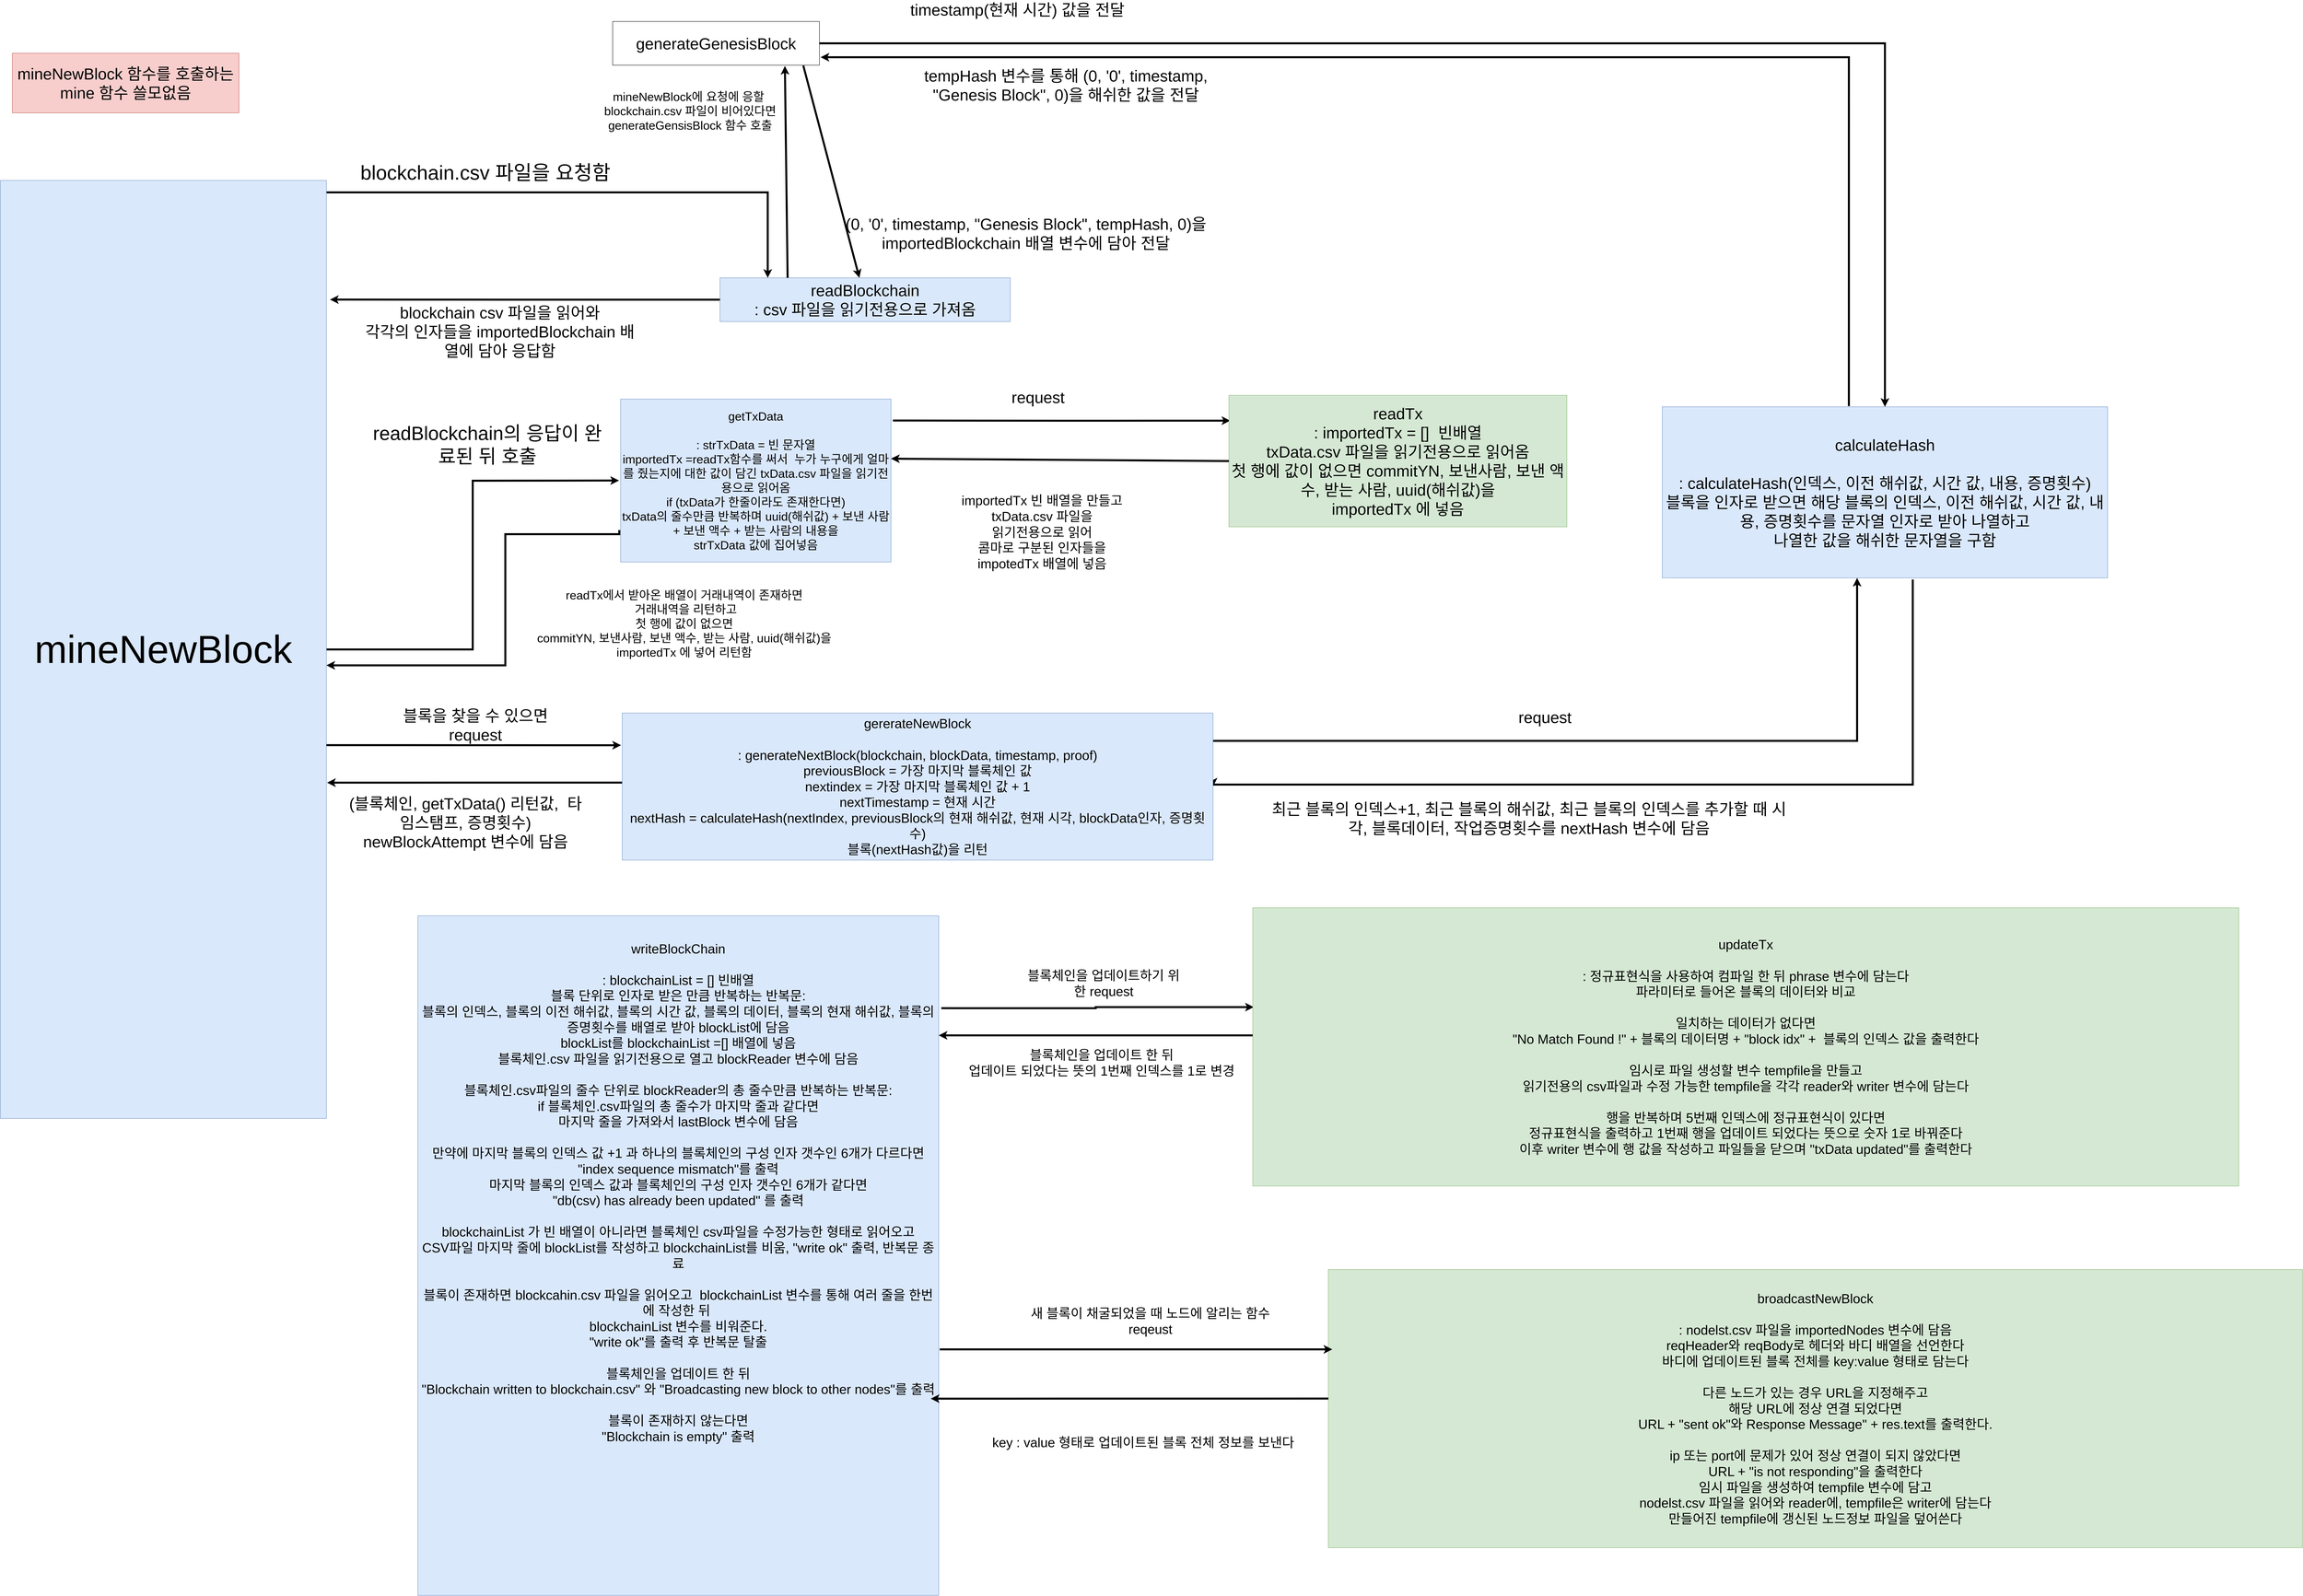 <mxfile version="14.8.0" type="github">
  <diagram id="ZawBvJ3uUS1KWoCtV5v_" name="Page-1">
    <mxGraphModel dx="7787" dy="5129" grid="1" gridSize="10" guides="1" tooltips="1" connect="1" arrows="1" fold="1" page="1" pageScale="1" pageWidth="827" pageHeight="1169" math="0" shadow="0">
      <root>
        <mxCell id="0" />
        <mxCell id="1" parent="0" />
        <mxCell id="WwcDMoaWUqZJNT8HYI9G-2" value="&lt;font style=&quot;font-size: 40px&quot;&gt;mineNewBlock 함수를 호출하는 mine 함수 쓸모없음&lt;/font&gt;" style="rounded=0;whiteSpace=wrap;html=1;fillColor=#f8cecc;strokeColor=#b85450;" parent="1" vertex="1">
          <mxGeometry x="-730" y="100" width="570" height="150" as="geometry" />
        </mxCell>
        <mxCell id="6jqxfhGO3ziuB4b0KIC6-3" value="" style="edgeStyle=orthogonalEdgeStyle;rounded=0;orthogonalLoop=1;jettySize=auto;html=1;strokeWidth=5;" parent="1" source="6jqxfhGO3ziuB4b0KIC6-1" edge="1">
          <mxGeometry relative="1" as="geometry">
            <Array as="points">
              <mxPoint x="1170" y="450" />
            </Array>
            <mxPoint x="1170" y="665" as="targetPoint" />
          </mxGeometry>
        </mxCell>
        <mxCell id="6jqxfhGO3ziuB4b0KIC6-27" style="edgeStyle=orthogonalEdgeStyle;rounded=0;orthogonalLoop=1;jettySize=auto;html=1;strokeWidth=5;" parent="1" source="6jqxfhGO3ziuB4b0KIC6-1" edge="1">
          <mxGeometry relative="1" as="geometry">
            <mxPoint x="796" y="1175" as="targetPoint" />
          </mxGeometry>
        </mxCell>
        <mxCell id="6jqxfhGO3ziuB4b0KIC6-1" value="&lt;font style=&quot;font-size: 98px&quot;&gt;mineNewBlock&lt;/font&gt;" style="rounded=0;whiteSpace=wrap;html=1;fillColor=#dae8fc;strokeColor=#6c8ebf;" parent="1" vertex="1">
          <mxGeometry x="-760" y="420" width="820" height="2360" as="geometry" />
        </mxCell>
        <mxCell id="6jqxfhGO3ziuB4b0KIC6-6" style="edgeStyle=orthogonalEdgeStyle;rounded=0;orthogonalLoop=1;jettySize=auto;html=1;entryX=1.011;entryY=0.127;entryDx=0;entryDy=0;entryPerimeter=0;strokeWidth=5;" parent="1" source="6jqxfhGO3ziuB4b0KIC6-2" target="6jqxfhGO3ziuB4b0KIC6-1" edge="1">
          <mxGeometry relative="1" as="geometry" />
        </mxCell>
        <mxCell id="6jqxfhGO3ziuB4b0KIC6-2" value="&lt;font style=&quot;font-size: 40px&quot;&gt;readBlockchain&lt;br&gt;: csv 파일을 읽기전용으로 가져옴&lt;/font&gt;" style="rounded=0;whiteSpace=wrap;html=1;fillColor=#dae8fc;strokeColor=#6c8ebf;" parent="1" vertex="1">
          <mxGeometry x="1050" y="665" width="730" height="110" as="geometry" />
        </mxCell>
        <mxCell id="6jqxfhGO3ziuB4b0KIC6-4" value="&lt;font style=&quot;font-size: 50px&quot;&gt;blockchain.csv 파일을 요청함&lt;/font&gt;" style="text;html=1;strokeColor=none;fillColor=none;align=center;verticalAlign=middle;whiteSpace=wrap;rounded=0;strokeWidth=50;" parent="1" vertex="1">
          <mxGeometry x="110" y="390" width="700" height="20" as="geometry" />
        </mxCell>
        <mxCell id="6jqxfhGO3ziuB4b0KIC6-7" value="&lt;font style=&quot;font-size: 30px&quot;&gt;mineNewBlock에 요청에 응할&amp;nbsp;&lt;br&gt;blockchain.csv 파일이 비어있다면&lt;br&gt;generateGensisBlock 함수 호출&lt;/font&gt;" style="text;html=1;strokeColor=none;fillColor=none;align=center;verticalAlign=middle;whiteSpace=wrap;rounded=0;" parent="1" vertex="1">
          <mxGeometry x="710" y="170" width="530" height="150" as="geometry" />
        </mxCell>
        <mxCell id="6jqxfhGO3ziuB4b0KIC6-18" style="edgeStyle=orthogonalEdgeStyle;rounded=0;orthogonalLoop=1;jettySize=auto;html=1;strokeWidth=5;" parent="1" source="6jqxfhGO3ziuB4b0KIC6-9" target="6jqxfhGO3ziuB4b0KIC6-15" edge="1">
          <mxGeometry relative="1" as="geometry" />
        </mxCell>
        <mxCell id="6jqxfhGO3ziuB4b0KIC6-9" value="&lt;font style=&quot;font-size: 40px&quot;&gt;generateGenesisBlock&lt;/font&gt;" style="rounded=0;whiteSpace=wrap;html=1;" parent="1" vertex="1">
          <mxGeometry x="780" y="20" width="520" height="110" as="geometry" />
        </mxCell>
        <mxCell id="6jqxfhGO3ziuB4b0KIC6-11" value="&lt;font style=&quot;font-size: 40px&quot;&gt;blockchain csv 파일을 읽어와 &lt;br&gt;각각의 인자들을 importedBlockchain 배열에 담아 응답함&lt;/font&gt;" style="text;html=1;strokeColor=none;fillColor=none;align=center;verticalAlign=middle;whiteSpace=wrap;rounded=0;" parent="1" vertex="1">
          <mxGeometry x="150" y="790" width="693" height="20" as="geometry" />
        </mxCell>
        <mxCell id="6jqxfhGO3ziuB4b0KIC6-14" value="" style="endArrow=classic;html=1;entryX=0.833;entryY=1.018;entryDx=0;entryDy=0;entryPerimeter=0;strokeWidth=5;" parent="1" target="6jqxfhGO3ziuB4b0KIC6-9" edge="1">
          <mxGeometry width="50" height="50" relative="1" as="geometry">
            <mxPoint x="1220" y="665" as="sourcePoint" />
            <mxPoint x="1270" y="615" as="targetPoint" />
          </mxGeometry>
        </mxCell>
        <mxCell id="F4bu-nf3NjeCrGEkatl8-10" style="edgeStyle=orthogonalEdgeStyle;rounded=0;orthogonalLoop=1;jettySize=auto;html=1;exitX=0.419;exitY=-0.004;exitDx=0;exitDy=0;strokeWidth=5;exitPerimeter=0;" edge="1" parent="1" source="6jqxfhGO3ziuB4b0KIC6-15">
          <mxGeometry relative="1" as="geometry">
            <mxPoint x="1303" y="110" as="targetPoint" />
            <Array as="points">
              <mxPoint x="3889" y="110" />
            </Array>
          </mxGeometry>
        </mxCell>
        <mxCell id="F4bu-nf3NjeCrGEkatl8-41" style="edgeStyle=orthogonalEdgeStyle;rounded=0;orthogonalLoop=1;jettySize=auto;html=1;strokeWidth=5;entryX=1;entryY=0.5;entryDx=0;entryDy=0;" edge="1" parent="1" target="F4bu-nf3NjeCrGEkatl8-7">
          <mxGeometry relative="1" as="geometry">
            <mxPoint x="3980" y="1940" as="targetPoint" />
            <mxPoint x="4050" y="1424" as="sourcePoint" />
            <Array as="points">
              <mxPoint x="4050" y="1424" />
              <mxPoint x="4050" y="1940" />
              <mxPoint x="2290" y="1940" />
            </Array>
          </mxGeometry>
        </mxCell>
        <mxCell id="6jqxfhGO3ziuB4b0KIC6-15" value="&lt;font style=&quot;font-size: 40px&quot;&gt;calculateHash&lt;br&gt;&lt;br&gt;&lt;/font&gt;&lt;div style=&quot;font-size: 40px&quot;&gt;&lt;font style=&quot;font-size: 40px&quot;&gt;: calculateHash(인덱스, 이전 해쉬값, 시간 값, 내용, 증명횟수)&lt;/font&gt;&lt;/div&gt;&lt;div style=&quot;font-size: 40px&quot;&gt;&lt;font style=&quot;font-size: 40px&quot;&gt;블록을 인자로 받으면 해당 블록의 인덱스, 이전 해쉬값, 시간 값, 내용, 증명횟수를 문자열 인자로 받아 나열하고&lt;/font&gt;&lt;/div&gt;&lt;div style=&quot;font-size: 40px&quot;&gt;&lt;font style=&quot;font-size: 40px&quot;&gt;나열한 값을 해쉬한 문자열을 구함&lt;/font&gt;&lt;/div&gt;" style="rounded=0;whiteSpace=wrap;html=1;fillColor=#dae8fc;strokeColor=#6c8ebf;" parent="1" vertex="1">
          <mxGeometry x="3420" y="989.5" width="1120" height="430.5" as="geometry" />
        </mxCell>
        <mxCell id="6jqxfhGO3ziuB4b0KIC6-20" value="&lt;font style=&quot;font-size: 40px&quot;&gt;timestamp(현재 시간) 값을 전달&lt;/font&gt;" style="text;html=1;strokeColor=none;fillColor=none;align=center;verticalAlign=middle;whiteSpace=wrap;rounded=0;" parent="1" vertex="1">
          <mxGeometry x="1450" y="-20" width="696" height="20" as="geometry" />
        </mxCell>
        <mxCell id="6jqxfhGO3ziuB4b0KIC6-21" value="&lt;font style=&quot;font-size: 40px&quot;&gt;tempHash 변수를 통해 (0, &#39;0&#39;, timestamp, &quot;Genesis Block&quot;, 0)을 해쉬한 값을 전달&lt;/font&gt;" style="text;html=1;strokeColor=none;fillColor=none;align=center;verticalAlign=middle;whiteSpace=wrap;rounded=0;strokeWidth=40;" parent="1" vertex="1">
          <mxGeometry x="1490" y="120" width="860" height="120" as="geometry" />
        </mxCell>
        <mxCell id="6jqxfhGO3ziuB4b0KIC6-23" value="" style="endArrow=classic;html=1;strokeWidth=5;exitX=0.922;exitY=1.009;exitDx=0;exitDy=0;exitPerimeter=0;" parent="1" source="6jqxfhGO3ziuB4b0KIC6-9" target="6jqxfhGO3ziuB4b0KIC6-2" edge="1">
          <mxGeometry width="50" height="50" relative="1" as="geometry">
            <mxPoint x="1240" y="240" as="sourcePoint" />
            <mxPoint x="1310" y="300" as="targetPoint" />
          </mxGeometry>
        </mxCell>
        <mxCell id="6jqxfhGO3ziuB4b0KIC6-24" value="&lt;font style=&quot;font-size: 40px&quot;&gt;(0, &#39;0&#39;, timestamp, &quot;Genesis Block&quot;, tempHash, 0)을&lt;br&gt;importedBlockchain 배열 변수에 담아 전달&lt;/font&gt;" style="text;html=1;strokeColor=none;fillColor=none;align=center;verticalAlign=middle;whiteSpace=wrap;rounded=0;" parent="1" vertex="1">
          <mxGeometry x="1360" y="400" width="919" height="305" as="geometry" />
        </mxCell>
        <mxCell id="6jqxfhGO3ziuB4b0KIC6-30" style="edgeStyle=orthogonalEdgeStyle;rounded=0;orthogonalLoop=1;jettySize=auto;html=1;strokeWidth=5;entryX=0.004;entryY=0.193;entryDx=0;entryDy=0;entryPerimeter=0;" parent="1" target="6jqxfhGO3ziuB4b0KIC6-29" edge="1">
          <mxGeometry relative="1" as="geometry">
            <mxPoint x="1485" y="1024" as="sourcePoint" />
            <mxPoint x="2220" y="1010" as="targetPoint" />
            <Array as="points" />
          </mxGeometry>
        </mxCell>
        <mxCell id="F4bu-nf3NjeCrGEkatl8-6" style="edgeStyle=orthogonalEdgeStyle;rounded=0;orthogonalLoop=1;jettySize=auto;html=1;strokeWidth=5;exitX=-0.005;exitY=0.804;exitDx=0;exitDy=0;exitPerimeter=0;" edge="1" parent="1" source="6jqxfhGO3ziuB4b0KIC6-25" target="6jqxfhGO3ziuB4b0KIC6-1">
          <mxGeometry relative="1" as="geometry">
            <mxPoint x="485.333" y="1640" as="targetPoint" />
            <Array as="points">
              <mxPoint x="797" y="1310" />
              <mxPoint x="510" y="1310" />
              <mxPoint x="510" y="1640" />
            </Array>
          </mxGeometry>
        </mxCell>
        <mxCell id="6jqxfhGO3ziuB4b0KIC6-25" value="&lt;font style=&quot;font-size: 30px&quot;&gt;getTxData&lt;br&gt;&lt;br&gt;:&amp;nbsp;strTxData = 빈 문자열&lt;/font&gt;&lt;div style=&quot;font-size: 30px&quot;&gt;&lt;font style=&quot;font-size: 30px&quot;&gt;importedTx =readTx함수를 써서&amp;nbsp; 누가 누구에게 얼마를 줬는지에 대한 값이 담긴 txData.csv 파일을 읽기전용으로 읽어옴&lt;/font&gt;&lt;/div&gt;&lt;div style=&quot;font-size: 30px&quot;&gt;&lt;font style=&quot;font-size: 30px&quot;&gt;if (txData가 한줄이라도 존재한다면)&lt;/font&gt;&lt;/div&gt;&lt;div style=&quot;font-size: 30px&quot;&gt;&lt;font style=&quot;font-size: 30px&quot;&gt;txData의 줄수만큼 반복하며 uuid(해쉬값) + 보낸 사람 + 보낸 액수 + 받는 사람의 내용을&lt;/font&gt;&lt;/div&gt;&lt;div style=&quot;font-size: 30px&quot;&gt;&lt;font style=&quot;font-size: 30px&quot;&gt;strTxData 값에 집어넣음&lt;/font&gt;&lt;/div&gt;" style="rounded=0;whiteSpace=wrap;html=1;fillColor=#dae8fc;strokeColor=#6c8ebf;" parent="1" vertex="1">
          <mxGeometry x="800" y="970" width="680" height="410" as="geometry" />
        </mxCell>
        <mxCell id="6jqxfhGO3ziuB4b0KIC6-28" value="&lt;font style=&quot;font-size: 48px&quot;&gt;readBlockchain의 응답이 완료된 뒤 호출&lt;/font&gt;" style="text;html=1;strokeColor=none;fillColor=none;align=center;verticalAlign=middle;whiteSpace=wrap;rounded=0;" parent="1" vertex="1">
          <mxGeometry x="170" y="1050" width="590" height="70" as="geometry" />
        </mxCell>
        <mxCell id="6jqxfhGO3ziuB4b0KIC6-29" value="&lt;font style=&quot;font-size: 40px&quot;&gt;readTx&lt;br&gt;&lt;/font&gt;&lt;div style=&quot;font-size: 40px&quot;&gt;&lt;font style=&quot;font-size: 40px&quot;&gt;: importedTx = []&amp;nbsp; 빈배열&lt;/font&gt;&lt;/div&gt;&lt;div style=&quot;font-size: 40px&quot;&gt;&lt;font style=&quot;font-size: 40px&quot;&gt;txData.csv 파일을 읽기전용으로 읽어옴&lt;/font&gt;&lt;/div&gt;&lt;div style=&quot;font-size: 40px&quot;&gt;&lt;font style=&quot;font-size: 40px&quot;&gt;첫 행에 값이 없으면 commitYN, 보낸사람, 보낸 액수, 받는 사람, uuid(해쉬값)을&lt;/font&gt;&lt;/div&gt;&lt;div style=&quot;font-size: 40px&quot;&gt;&lt;font style=&quot;font-size: 40px&quot;&gt;importedTx 에 넣음&lt;/font&gt;&lt;/div&gt;" style="rounded=0;whiteSpace=wrap;html=1;fillColor=#d5e8d4;strokeColor=#82b366;" parent="1" vertex="1">
          <mxGeometry x="2330" y="960.5" width="850" height="331" as="geometry" />
        </mxCell>
        <mxCell id="F4bu-nf3NjeCrGEkatl8-1" value="&lt;font style=&quot;font-size: 40px&quot;&gt;request&lt;/font&gt;" style="text;html=1;strokeColor=none;fillColor=none;align=center;verticalAlign=middle;whiteSpace=wrap;rounded=0;" vertex="1" parent="1">
          <mxGeometry x="1800" y="950" width="100" height="29" as="geometry" />
        </mxCell>
        <mxCell id="F4bu-nf3NjeCrGEkatl8-2" value="&lt;font style=&quot;font-size: 33px&quot;&gt;&lt;br&gt;importedTx 빈 배열을 만들고&lt;br&gt;txData.csv 파일을 &lt;br&gt;읽기전용으로 읽어&lt;br&gt;콤마로 구분된 인자들을 &lt;br&gt;impotedTx 배열에 넣음&lt;/font&gt;" style="text;html=1;strokeColor=none;fillColor=none;align=center;verticalAlign=middle;whiteSpace=wrap;rounded=0;" vertex="1" parent="1">
          <mxGeometry x="1480" y="1160" width="760" height="250" as="geometry" />
        </mxCell>
        <mxCell id="F4bu-nf3NjeCrGEkatl8-4" value="" style="endArrow=classic;html=1;strokeWidth=5;exitX=0;exitY=0.5;exitDx=0;exitDy=0;" edge="1" parent="1" source="6jqxfhGO3ziuB4b0KIC6-29">
          <mxGeometry width="50" height="50" relative="1" as="geometry">
            <mxPoint x="2220" y="1140" as="sourcePoint" />
            <mxPoint x="1480" y="1120" as="targetPoint" />
          </mxGeometry>
        </mxCell>
        <mxCell id="F4bu-nf3NjeCrGEkatl8-5" value="&lt;font style=&quot;font-size: 30px&quot;&gt;readTx에서 받아온 배열이 거래내역이 존재하면&lt;br&gt;&amp;nbsp;거래내역을 리턴하고&lt;br&gt;첫 행에 값이 없으면 &lt;br&gt;commitYN, 보낸사람, 보낸 액수, 받는 사람, uuid(해쉬값)을&lt;br&gt;importedTx 에 넣어 리턴함&lt;/font&gt;" style="text;html=1;strokeColor=none;fillColor=none;align=center;verticalAlign=middle;whiteSpace=wrap;rounded=0;" vertex="1" parent="1">
          <mxGeometry x="520" y="1470" width="880" height="130" as="geometry" />
        </mxCell>
        <mxCell id="F4bu-nf3NjeCrGEkatl8-12" style="edgeStyle=orthogonalEdgeStyle;rounded=0;orthogonalLoop=1;jettySize=auto;html=1;strokeWidth=5;" edge="1" parent="1" source="F4bu-nf3NjeCrGEkatl8-7">
          <mxGeometry relative="1" as="geometry">
            <mxPoint x="3910" y="1420" as="targetPoint" />
            <Array as="points">
              <mxPoint x="3910" y="1830" />
              <mxPoint x="3910" y="1420" />
            </Array>
          </mxGeometry>
        </mxCell>
        <mxCell id="F4bu-nf3NjeCrGEkatl8-19" style="edgeStyle=orthogonalEdgeStyle;rounded=0;orthogonalLoop=1;jettySize=auto;html=1;entryX=1.002;entryY=0.642;entryDx=0;entryDy=0;entryPerimeter=0;strokeWidth=5;" edge="1" parent="1" source="F4bu-nf3NjeCrGEkatl8-7" target="6jqxfhGO3ziuB4b0KIC6-1">
          <mxGeometry relative="1" as="geometry">
            <Array as="points">
              <mxPoint x="630" y="1935" />
              <mxPoint x="630" y="1935" />
            </Array>
          </mxGeometry>
        </mxCell>
        <mxCell id="F4bu-nf3NjeCrGEkatl8-7" value="&lt;font style=&quot;font-size: 33px&quot;&gt;gererateNewBlock&lt;br&gt;&lt;br&gt;:&amp;nbsp;generateNextBlock(blockchain, blockData, timestamp, proof)&lt;/font&gt;&lt;div style=&quot;font-size: 33px&quot;&gt;&lt;font style=&quot;font-size: 33px&quot;&gt;previousBlock = 가장 마지막 블록체인 값&lt;/font&gt;&lt;/div&gt;&lt;div style=&quot;font-size: 33px&quot;&gt;&lt;font style=&quot;font-size: 33px&quot;&gt;nextindex = 가장 마지막 블록체인 값 + 1&lt;/font&gt;&lt;/div&gt;&lt;div style=&quot;font-size: 33px&quot;&gt;&lt;font style=&quot;font-size: 33px&quot;&gt;nextTimestamp = 현재 시간&lt;/font&gt;&lt;/div&gt;&lt;div style=&quot;font-size: 33px&quot;&gt;&lt;font style=&quot;font-size: 33px&quot;&gt;nextHash = calculateHash(nextIndex, previousBlock의 현재 해쉬값, 현재 시각, blockData인자, 증명횟수)&lt;/font&gt;&lt;/div&gt;&lt;div style=&quot;font-size: 33px&quot;&gt;&lt;font style=&quot;font-size: 33px&quot;&gt;블록(nextHash값)을 리턴&lt;/font&gt;&lt;/div&gt;" style="rounded=0;whiteSpace=wrap;html=1;fillColor=#dae8fc;strokeColor=#6c8ebf;" vertex="1" parent="1">
          <mxGeometry x="804" y="1760" width="1486" height="370" as="geometry" />
        </mxCell>
        <mxCell id="F4bu-nf3NjeCrGEkatl8-11" value="" style="endArrow=classic;html=1;exitX=1;exitY=0.602;exitDx=0;exitDy=0;exitPerimeter=0;strokeWidth=5;" edge="1" parent="1" source="6jqxfhGO3ziuB4b0KIC6-1">
          <mxGeometry width="50" height="50" relative="1" as="geometry">
            <mxPoint x="490" y="1460" as="sourcePoint" />
            <mxPoint x="801" y="1841" as="targetPoint" />
          </mxGeometry>
        </mxCell>
        <mxCell id="F4bu-nf3NjeCrGEkatl8-14" value="&lt;font style=&quot;font-size: 40px&quot;&gt;최근 블록의 인덱스+1, 최근 블록의 해쉬값, 최근 블록의 인덱스를 추가할 때 시각, 블록데이터, 작업증명횟수를 nextHash 변수에 담음&lt;/font&gt;" style="text;html=1;strokeColor=none;fillColor=none;align=center;verticalAlign=middle;whiteSpace=wrap;rounded=0;" vertex="1" parent="1">
          <mxGeometry x="2420" y="2010" width="1330" height="30" as="geometry" />
        </mxCell>
        <mxCell id="F4bu-nf3NjeCrGEkatl8-18" value="&lt;font style=&quot;font-size: 40px&quot;&gt;request&lt;/font&gt;" style="text;html=1;strokeColor=none;fillColor=none;align=center;verticalAlign=middle;whiteSpace=wrap;rounded=0;" vertex="1" parent="1">
          <mxGeometry x="2970" y="1740" width="310" height="60" as="geometry" />
        </mxCell>
        <mxCell id="F4bu-nf3NjeCrGEkatl8-20" value="&lt;font style=&quot;font-size: 40px&quot;&gt;블록을 찾을 수 있으면 request&lt;/font&gt;" style="text;html=1;strokeColor=none;fillColor=none;align=center;verticalAlign=middle;whiteSpace=wrap;rounded=0;strokeWidth=40;" vertex="1" parent="1">
          <mxGeometry x="200" y="1760" width="470" height="60" as="geometry" />
        </mxCell>
        <mxCell id="F4bu-nf3NjeCrGEkatl8-21" value="&lt;font style=&quot;font-size: 40px&quot;&gt;(블록체인, getTxData() 리턴값,&amp;nbsp; 타임스탬프, 증명횟수)&lt;br&gt;newBlockAttempt 변수에 담음&lt;/font&gt;" style="text;html=1;strokeColor=none;fillColor=none;align=center;verticalAlign=middle;whiteSpace=wrap;rounded=0;" vertex="1" parent="1">
          <mxGeometry x="110" y="1990" width="600" height="90" as="geometry" />
        </mxCell>
        <mxCell id="F4bu-nf3NjeCrGEkatl8-26" style="edgeStyle=orthogonalEdgeStyle;rounded=0;orthogonalLoop=1;jettySize=auto;html=1;strokeWidth=5;exitX=1.005;exitY=0.136;exitDx=0;exitDy=0;exitPerimeter=0;entryX=0.001;entryY=0.357;entryDx=0;entryDy=0;entryPerimeter=0;" edge="1" parent="1" source="F4bu-nf3NjeCrGEkatl8-23" target="F4bu-nf3NjeCrGEkatl8-24">
          <mxGeometry relative="1" as="geometry">
            <mxPoint x="1601" y="2330" as="sourcePoint" />
            <Array as="points" />
          </mxGeometry>
        </mxCell>
        <mxCell id="F4bu-nf3NjeCrGEkatl8-23" value="&lt;font style=&quot;font-size: 33px&quot;&gt;writeBlockChain&lt;br&gt;&lt;br&gt;:&amp;nbsp;blockchainList = [] 빈배열&lt;/font&gt;&lt;div style=&quot;font-size: 33px&quot;&gt;&lt;font style=&quot;font-size: 33px&quot;&gt;블록 단위로 인자로 받은 만큼 반복하는 반복문:&lt;/font&gt;&lt;/div&gt;&lt;div style=&quot;font-size: 33px&quot;&gt;&lt;font style=&quot;font-size: 33px&quot;&gt;블록의 인덱스, 블록의 이전 해쉬값, 블록의 시간 값, 블록의 데이터, 블록의 현재 해쉬값, 블록의 증명횟수를 배열로 받아 blockList에 담음&lt;/font&gt;&lt;/div&gt;&lt;div style=&quot;font-size: 33px&quot;&gt;&lt;font style=&quot;font-size: 33px&quot;&gt;blockList를 blockchainList =[] 배열에 넣음&lt;/font&gt;&lt;/div&gt;&lt;div style=&quot;font-size: 33px&quot;&gt;&lt;font style=&quot;font-size: 33px&quot;&gt;블록체인.csv 파일을 읽기전용으로 열고 blockReader 변수에 담음&lt;/font&gt;&lt;/div&gt;&lt;div style=&quot;font-size: 33px&quot;&gt;&lt;font style=&quot;font-size: 33px&quot;&gt;&lt;br&gt;&lt;/font&gt;&lt;/div&gt;&lt;div style=&quot;font-size: 33px&quot;&gt;&lt;font style=&quot;font-size: 33px&quot;&gt;블록체인.csv파일의 줄수 단위로 blockReader의 총 줄수만큼 반복하는 반복문:&lt;/font&gt;&lt;/div&gt;&lt;div style=&quot;font-size: 33px&quot;&gt;&lt;font style=&quot;font-size: 33px&quot;&gt;if 블록체인.csv파일의 총 줄수가 마지막 줄과 같다면&lt;/font&gt;&lt;/div&gt;&lt;div style=&quot;font-size: 33px&quot;&gt;&lt;font style=&quot;font-size: 33px&quot;&gt;마지막 줄을 가져와서 lastBlock 변수에 담음&lt;/font&gt;&lt;/div&gt;&lt;div style=&quot;font-size: 33px&quot;&gt;&lt;font style=&quot;font-size: 33px&quot;&gt;&lt;br&gt;&lt;/font&gt;&lt;/div&gt;&lt;div style=&quot;font-size: 33px&quot;&gt;&lt;font style=&quot;font-size: 33px&quot;&gt;만약에 마지막 블록의 인덱스 값 +1 과 하나의 블록체인의 구성 인자 갯수인 6개가 다르다면&lt;/font&gt;&lt;/div&gt;&lt;div style=&quot;font-size: 33px&quot;&gt;&lt;font style=&quot;font-size: 33px&quot;&gt;&quot;index sequence mismatch&quot;를 출력&lt;/font&gt;&lt;/div&gt;&lt;div style=&quot;font-size: 33px&quot;&gt;&lt;font style=&quot;font-size: 33px&quot;&gt;마지막 블록의 인덱스 값과 블록체인의 구성 인자 갯수인 6개가 같다면&lt;/font&gt;&lt;/div&gt;&lt;div style=&quot;font-size: 33px&quot;&gt;&lt;font style=&quot;font-size: 33px&quot;&gt;&quot;db(csv) has already been updated&quot; 를 출력&lt;/font&gt;&lt;/div&gt;&lt;div style=&quot;font-size: 33px&quot;&gt;&lt;font style=&quot;font-size: 33px&quot;&gt;&lt;br&gt;&lt;/font&gt;&lt;/div&gt;&lt;div style=&quot;font-size: 33px&quot;&gt;&lt;font style=&quot;font-size: 33px&quot;&gt;blockchainList 가 빈 배열이 아니라면 블록체인 csv파일을 수정가능한 형태로 읽어오고&lt;/font&gt;&lt;/div&gt;&lt;div style=&quot;font-size: 33px&quot;&gt;&lt;font style=&quot;font-size: 33px&quot;&gt;CSV파일 마지막 줄에 blockList를 작성하고 blockchainList를 비움, &quot;write ok&quot; 출력, 반복문 종료&lt;/font&gt;&lt;/div&gt;&lt;div style=&quot;font-size: 33px&quot;&gt;&lt;font style=&quot;font-size: 33px&quot;&gt;&lt;br&gt;&lt;/font&gt;&lt;/div&gt;&lt;div style=&quot;font-size: 33px&quot;&gt;&lt;font style=&quot;font-size: 33px&quot;&gt;블록이 존재하면 blockcahin.csv 파일을 읽어오고&amp;nbsp; blockchainList 변수를 통해 여러 줄을 한번에 작성한 뒤&amp;nbsp;&lt;/font&gt;&lt;/div&gt;&lt;div style=&quot;font-size: 33px&quot;&gt;&lt;font style=&quot;font-size: 33px&quot;&gt;blockchainList 변수를 비워준다.&lt;br&gt;&lt;/font&gt;&lt;/div&gt;&lt;div style=&quot;font-size: 33px&quot;&gt;&lt;font style=&quot;font-size: 33px&quot;&gt;&quot;write ok&quot;를 출력 후 반복문 탈출&lt;/font&gt;&lt;/div&gt;&lt;div style=&quot;font-size: 33px&quot;&gt;&lt;font style=&quot;font-size: 33px&quot;&gt;&lt;br&gt;&lt;/font&gt;&lt;/div&gt;&lt;div style=&quot;font-size: 33px&quot;&gt;&lt;font style=&quot;font-size: 33px&quot;&gt;블록체인을 업데이트 한 뒤&lt;/font&gt;&lt;/div&gt;&lt;div style=&quot;font-size: 33px&quot;&gt;&lt;font style=&quot;font-size: 33px&quot;&gt;&quot;Blockchain written to blockchain.csv&quot; 와 &quot;Broadcasting new block to other nodes&quot;를 출력&lt;/font&gt;&lt;/div&gt;&lt;div style=&quot;font-size: 33px&quot;&gt;&lt;font style=&quot;font-size: 33px&quot;&gt;&lt;br&gt;&lt;/font&gt;&lt;/div&gt;&lt;div style=&quot;font-size: 33px&quot;&gt;&lt;font style=&quot;font-size: 33px&quot;&gt;블록이 존재하지 않는다면&lt;/font&gt;&lt;/div&gt;&lt;div style=&quot;font-size: 33px&quot;&gt;&lt;font style=&quot;font-size: 33px&quot;&gt;&quot;Blockchain is empty&quot; 출력&lt;/font&gt;&lt;/div&gt;&lt;div style=&quot;font-size: 33px&quot;&gt;&lt;font style=&quot;font-size: 33px&quot;&gt;&lt;br&gt;&lt;/font&gt;&lt;/div&gt;&lt;div style=&quot;font-size: 33px&quot;&gt;&lt;font style=&quot;font-size: 33px&quot;&gt;&lt;br&gt;&lt;/font&gt;&lt;/div&gt;&lt;div style=&quot;font-size: 33px&quot;&gt;&lt;font style=&quot;font-size: 33px&quot;&gt;&lt;br&gt;&lt;/font&gt;&lt;/div&gt;&lt;div style=&quot;font-size: 33px&quot;&gt;&lt;font style=&quot;font-size: 33px&quot;&gt;&lt;br&gt;&lt;/font&gt;&lt;/div&gt;&lt;div style=&quot;font-size: 33px&quot;&gt;&lt;font style=&quot;font-size: 33px&quot;&gt;&lt;br&gt;&lt;/font&gt;&lt;/div&gt;&lt;div style=&quot;font-size: 33px&quot;&gt;&lt;font style=&quot;font-size: 33px&quot;&gt;&lt;br&gt;&lt;/font&gt;&lt;/div&gt;&lt;div style=&quot;font-size: 33px&quot;&gt;&lt;font style=&quot;font-size: 33px&quot;&gt;&lt;br&gt;&lt;/font&gt;&lt;/div&gt;&lt;div style=&quot;font-size: 33px&quot;&gt;&lt;br&gt;&lt;/div&gt;" style="rounded=0;whiteSpace=wrap;html=1;fillColor=#dae8fc;strokeColor=#6c8ebf;" vertex="1" parent="1">
          <mxGeometry x="290" y="2270" width="1310" height="1710" as="geometry" />
        </mxCell>
        <mxCell id="F4bu-nf3NjeCrGEkatl8-31" style="edgeStyle=orthogonalEdgeStyle;rounded=0;orthogonalLoop=1;jettySize=auto;html=1;entryX=1;entryY=0.176;entryDx=0;entryDy=0;entryPerimeter=0;strokeWidth=5;" edge="1" parent="1" source="F4bu-nf3NjeCrGEkatl8-24" target="F4bu-nf3NjeCrGEkatl8-23">
          <mxGeometry relative="1" as="geometry">
            <Array as="points">
              <mxPoint x="2180" y="2571" />
              <mxPoint x="2180" y="2571" />
            </Array>
          </mxGeometry>
        </mxCell>
        <mxCell id="F4bu-nf3NjeCrGEkatl8-24" value="&lt;font style=&quot;font-size: 33px&quot;&gt;updateTx&lt;br&gt;&lt;br&gt;: 정규표현식을 사용하여 컴파일 한 뒤 phrase 변수에 담는다&lt;br&gt;파라미터로 들어온 블록의 데이터와 비교&lt;br&gt;&lt;br&gt;일치하는 데이터가 없다면&lt;br&gt;&quot;No Match Found !&quot; + 블록의 데이터명 + &quot;block idx&quot; +&amp;nbsp; 블록의 인덱스 값을 출력한다&lt;br&gt;&lt;br&gt;임시로 파일 생성할 변수 tempfile을 만들고&lt;br&gt;읽기전용의 csv파일과 수정 가능한 tempfile을 각각 reader와 writer 변수에 담는다&lt;br&gt;&lt;br&gt;행을 반복하며 5번째 인덱스에 정규표현식이 있다면&lt;br&gt;정규표현식을 출력하고 1번째 행을 업데이트 되었다는 뜻으로 숫자 1로 바꿔준다&lt;br&gt;이후 writer 변수에 행 값을 작성하고 파일들을 닫으며 &quot;txData updated&quot;를 출력한다&lt;/font&gt;" style="rounded=0;whiteSpace=wrap;html=1;fillColor=#d5e8d4;strokeColor=#82b366;" vertex="1" parent="1">
          <mxGeometry x="2390" y="2250" width="2480" height="700" as="geometry" />
        </mxCell>
        <mxCell id="F4bu-nf3NjeCrGEkatl8-27" value="&lt;font style=&quot;font-size: 33px&quot;&gt;블록체인을 업데이트하기 위한 request&lt;/font&gt;" style="text;html=1;strokeColor=none;fillColor=none;align=center;verticalAlign=middle;whiteSpace=wrap;rounded=0;" vertex="1" parent="1">
          <mxGeometry x="1820" y="2400" width="390" height="80" as="geometry" />
        </mxCell>
        <mxCell id="F4bu-nf3NjeCrGEkatl8-29" value="&lt;font style=&quot;font-size: 33px&quot;&gt;블록체인을 업데이트 한 뒤 &lt;br&gt;업데이트 되었다는 뜻의 1번째 인덱스를 1로 변경&lt;/font&gt;" style="text;html=1;strokeColor=none;fillColor=none;align=center;verticalAlign=middle;whiteSpace=wrap;rounded=0;" vertex="1" parent="1">
          <mxGeometry x="1625" y="2600" width="770" height="80" as="geometry" />
        </mxCell>
        <mxCell id="F4bu-nf3NjeCrGEkatl8-32" value="&lt;font style=&quot;font-size: 33px&quot;&gt;broadcastNewBlock&lt;br&gt;&lt;br&gt;: nodelst.csv 파일을&amp;nbsp;importedNodes 변수에 담음&lt;br&gt;reqHeader와 reqBody로 헤더와 바디 배열을 선언한다&lt;br&gt;바디에 업데이트된 블록 전체를 key:value 형태로 담는다&lt;br&gt;&lt;br&gt;다른 노드가 있는 경우 URL을 지정해주고&lt;br&gt;해당 URL에 정상 연결 되었다면&lt;br&gt;URL + &quot;sent ok&quot;와 Response Message&quot; + res.text를 출력한다.&lt;br&gt;&lt;br&gt;ip 또는 port에 문제가 있어 정상 연결이 되지 않았다면&lt;br&gt;URL + &quot;is not responding&quot;을 출력한다&lt;br&gt;임시 파일을 생성하여 tempfile 변수에 담고&lt;br&gt;nodelst.csv 파일을 읽어와 reader에, tempfile은 writer에 담는다&lt;br&gt;만들어진 tempfile에 갱신된 노드정보 파일을 덮어쓴다&lt;/font&gt;" style="rounded=0;whiteSpace=wrap;html=1;fillColor=#d5e8d4;strokeColor=#82b366;" vertex="1" parent="1">
          <mxGeometry x="2580" y="3160" width="2450" height="700" as="geometry" />
        </mxCell>
        <mxCell id="F4bu-nf3NjeCrGEkatl8-33" value="" style="endArrow=classic;html=1;strokeWidth=5;exitX=1.002;exitY=0.638;exitDx=0;exitDy=0;exitPerimeter=0;" edge="1" parent="1" source="F4bu-nf3NjeCrGEkatl8-23">
          <mxGeometry width="50" height="50" relative="1" as="geometry">
            <mxPoint x="1670" y="1830" as="sourcePoint" />
            <mxPoint x="2590" y="3361" as="targetPoint" />
          </mxGeometry>
        </mxCell>
        <mxCell id="F4bu-nf3NjeCrGEkatl8-34" value="&lt;font style=&quot;font-size: 33px&quot;&gt;새 블록이 채굴되었을 때 노드에 알리는 함수 reqeust&lt;/font&gt;" style="text;html=1;strokeColor=none;fillColor=none;align=center;verticalAlign=middle;whiteSpace=wrap;rounded=0;" vertex="1" parent="1">
          <mxGeometry x="1830" y="3260" width="605" height="60" as="geometry" />
        </mxCell>
        <mxCell id="F4bu-nf3NjeCrGEkatl8-35" value="" style="endArrow=classic;html=1;strokeWidth=5;exitX=0;exitY=0.464;exitDx=0;exitDy=0;exitPerimeter=0;" edge="1" parent="1" source="F4bu-nf3NjeCrGEkatl8-32">
          <mxGeometry width="50" height="50" relative="1" as="geometry">
            <mxPoint x="2160" y="2580" as="sourcePoint" />
            <mxPoint x="1580" y="3485" as="targetPoint" />
            <Array as="points" />
          </mxGeometry>
        </mxCell>
        <mxCell id="F4bu-nf3NjeCrGEkatl8-37" value="&lt;font style=&quot;font-size: 33px&quot;&gt;key : value 형태로 업데이트된 블록 전체 정보를 보낸다&lt;/font&gt;" style="text;html=1;align=center;verticalAlign=middle;resizable=0;points=[];autosize=1;strokeColor=none;" vertex="1" parent="1">
          <mxGeometry x="1703.5" y="3580" width="820" height="30" as="geometry" />
        </mxCell>
      </root>
    </mxGraphModel>
  </diagram>
</mxfile>
